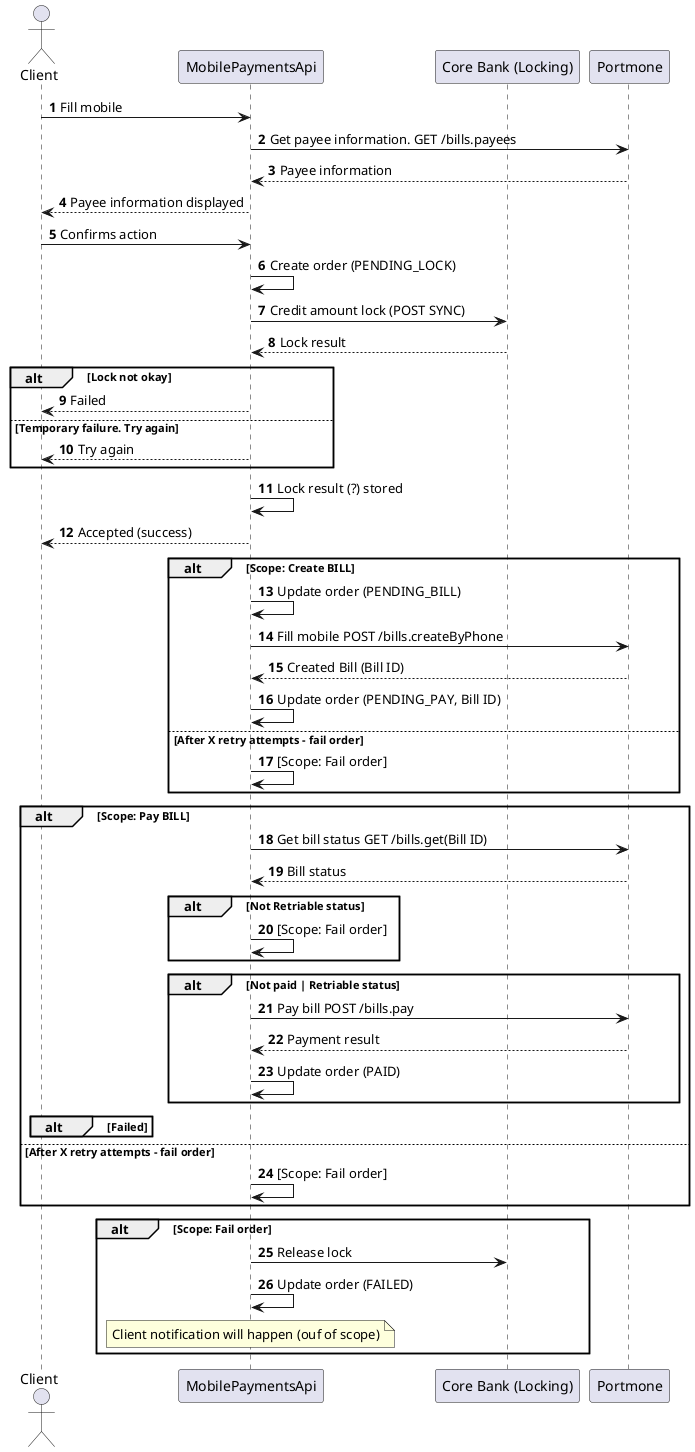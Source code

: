 @startuml
autonumber

actor Client as user
participant MobilePaymentsApi as mob
participant "Core Bank (Locking)" as lock
'participant "Core Bank (Transfer)" as transf
participant "Portmone" as ptm

user -> mob: Fill mobile
'activate mob
'deactivate mob

mob -> ptm: Get payee information. GET /bills.payees
mob <-- ptm: Payee information
user <-- mob: Payee information displayed
user -> mob: Confirms action

mob -> mob: Create order (PENDING_LOCK)
' ???
mob -> lock: Credit amount lock (POST SYNC)
mob <-- lock: Lock result
alt Lock not okay
user <-- mob: Failed
else Temporary failure. Try again
user <-- mob: Try again
end

mob -> mob: Lock result (?) stored
user <-- mob: Accepted (success)

alt Scope: Create BILL
mob -> mob: Update order (PENDING_BILL)
mob -> ptm: Fill mobile POST /bills.createByPhone
mob <-- ptm: Created Bill (Bill ID)
mob -> mob: Update order (PENDING_PAY, Bill ID)
else After X retry attempts - fail order
mob -> mob: [Scope: Fail order]
end scope

alt Scope: Pay BILL
mob -> ptm: Get bill status GET /bills.get(Bill ID)
mob <-- ptm: Bill status
alt Not Retriable status
mob -> mob: [Scope: Fail order]
end alt
alt Not paid | Retriable status
mob -> ptm: Pay bill POST /bills.pay
mob <-- ptm: Payment result
mob -> mob: Update order (PAID)
end alt
alt Failed
end alt
else After X retry attempts - fail order
mob -> mob: [Scope: Fail order]
end scope

alt Scope: Fail order
mob -> lock: Release lock
mob -> mob: Update order (FAILED)
note over mob
Client notification will happen (ouf of scope)
end note
end scope

@enduml
